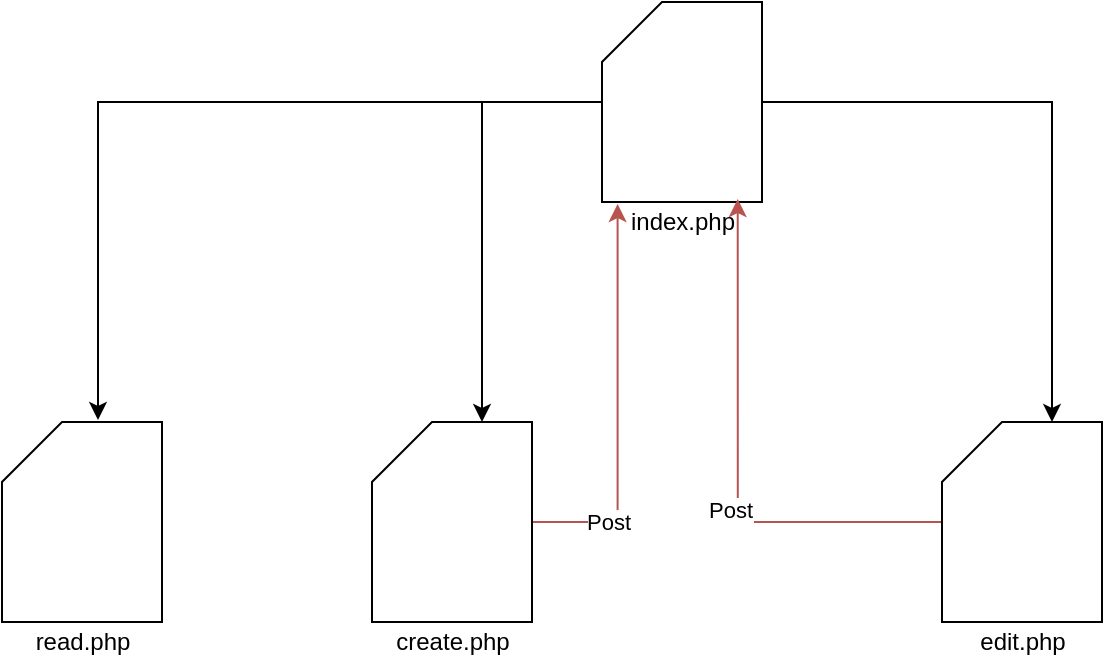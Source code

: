 <mxfile version="15.8.6" type="device"><diagram id="bX8rqkuotrWXMSnMnVUX" name="Page-1"><mxGraphModel dx="788" dy="494" grid="1" gridSize="10" guides="1" tooltips="1" connect="1" arrows="1" fold="1" page="1" pageScale="1" pageWidth="827" pageHeight="1169" math="0" shadow="0"><root><mxCell id="0"/><mxCell id="1" parent="0"/><mxCell id="qs2R8rnWa3Z2QNp3yFTo-24" style="edgeStyle=orthogonalEdgeStyle;rounded=0;orthogonalLoop=1;jettySize=auto;html=1;entryX=0;entryY=0;entryDx=55;entryDy=0;entryPerimeter=0;" edge="1" parent="1" source="qs2R8rnWa3Z2QNp3yFTo-13" target="qs2R8rnWa3Z2QNp3yFTo-20"><mxGeometry relative="1" as="geometry"/></mxCell><mxCell id="qs2R8rnWa3Z2QNp3yFTo-25" style="edgeStyle=orthogonalEdgeStyle;rounded=0;orthogonalLoop=1;jettySize=auto;html=1;entryX=0;entryY=0;entryDx=55;entryDy=0;entryPerimeter=0;" edge="1" parent="1" source="qs2R8rnWa3Z2QNp3yFTo-13" target="qs2R8rnWa3Z2QNp3yFTo-21"><mxGeometry relative="1" as="geometry"/></mxCell><mxCell id="qs2R8rnWa3Z2QNp3yFTo-27" style="edgeStyle=orthogonalEdgeStyle;rounded=0;orthogonalLoop=1;jettySize=auto;html=1;entryX=0.6;entryY=-0.01;entryDx=0;entryDy=0;entryPerimeter=0;" edge="1" parent="1" source="qs2R8rnWa3Z2QNp3yFTo-13" target="qs2R8rnWa3Z2QNp3yFTo-26"><mxGeometry relative="1" as="geometry"/></mxCell><mxCell id="qs2R8rnWa3Z2QNp3yFTo-13" value="" style="shape=card;whiteSpace=wrap;html=1;" vertex="1" parent="1"><mxGeometry x="470" y="60" width="80" height="100" as="geometry"/></mxCell><mxCell id="qs2R8rnWa3Z2QNp3yFTo-14" value="index.php" style="text;html=1;align=center;verticalAlign=middle;resizable=0;points=[];autosize=1;strokeColor=none;fillColor=none;" vertex="1" parent="1"><mxGeometry x="475" y="160" width="70" height="20" as="geometry"/></mxCell><mxCell id="qs2R8rnWa3Z2QNp3yFTo-33" style="edgeStyle=orthogonalEdgeStyle;rounded=0;orthogonalLoop=1;jettySize=auto;html=1;fillColor=#f8cecc;strokeColor=#b85450;entryX=0.898;entryY=-0.075;entryDx=0;entryDy=0;entryPerimeter=0;" edge="1" parent="1" source="qs2R8rnWa3Z2QNp3yFTo-20" target="qs2R8rnWa3Z2QNp3yFTo-14"><mxGeometry relative="1" as="geometry"/></mxCell><mxCell id="qs2R8rnWa3Z2QNp3yFTo-34" value="Post" style="edgeLabel;html=1;align=center;verticalAlign=middle;resizable=0;points=[];" vertex="1" connectable="0" parent="qs2R8rnWa3Z2QNp3yFTo-33"><mxGeometry x="-0.206" y="4" relative="1" as="geometry"><mxPoint y="-4" as="offset"/></mxGeometry></mxCell><mxCell id="qs2R8rnWa3Z2QNp3yFTo-20" value="" style="shape=card;whiteSpace=wrap;html=1;" vertex="1" parent="1"><mxGeometry x="640" y="270" width="80" height="100" as="geometry"/></mxCell><mxCell id="qs2R8rnWa3Z2QNp3yFTo-35" style="edgeStyle=orthogonalEdgeStyle;rounded=0;orthogonalLoop=1;jettySize=auto;html=1;fillColor=#f8cecc;strokeColor=#b85450;entryX=0.04;entryY=0.05;entryDx=0;entryDy=0;entryPerimeter=0;" edge="1" parent="1" source="qs2R8rnWa3Z2QNp3yFTo-21" target="qs2R8rnWa3Z2QNp3yFTo-14"><mxGeometry relative="1" as="geometry"><Array as="points"><mxPoint x="478" y="320"/></Array></mxGeometry></mxCell><mxCell id="qs2R8rnWa3Z2QNp3yFTo-36" value="Post" style="edgeLabel;html=1;align=center;verticalAlign=middle;resizable=0;points=[];" vertex="1" connectable="0" parent="qs2R8rnWa3Z2QNp3yFTo-35"><mxGeometry x="-0.676" y="1" relative="1" as="geometry"><mxPoint x="5" y="1" as="offset"/></mxGeometry></mxCell><mxCell id="qs2R8rnWa3Z2QNp3yFTo-21" value="" style="shape=card;whiteSpace=wrap;html=1;" vertex="1" parent="1"><mxGeometry x="355" y="270" width="80" height="100" as="geometry"/></mxCell><mxCell id="qs2R8rnWa3Z2QNp3yFTo-22" value="create.php" style="text;html=1;align=center;verticalAlign=middle;resizable=0;points=[];autosize=1;strokeColor=none;fillColor=none;" vertex="1" parent="1"><mxGeometry x="360" y="370" width="70" height="20" as="geometry"/></mxCell><mxCell id="qs2R8rnWa3Z2QNp3yFTo-23" value="edit.php" style="text;html=1;align=center;verticalAlign=middle;resizable=0;points=[];autosize=1;strokeColor=none;fillColor=none;" vertex="1" parent="1"><mxGeometry x="650" y="370" width="60" height="20" as="geometry"/></mxCell><mxCell id="qs2R8rnWa3Z2QNp3yFTo-26" value="" style="shape=card;whiteSpace=wrap;html=1;" vertex="1" parent="1"><mxGeometry x="170" y="270" width="80" height="100" as="geometry"/></mxCell><mxCell id="qs2R8rnWa3Z2QNp3yFTo-28" value="read.php" style="text;html=1;align=center;verticalAlign=middle;resizable=0;points=[];autosize=1;strokeColor=none;fillColor=none;" vertex="1" parent="1"><mxGeometry x="180" y="370" width="60" height="20" as="geometry"/></mxCell></root></mxGraphModel></diagram></mxfile>
